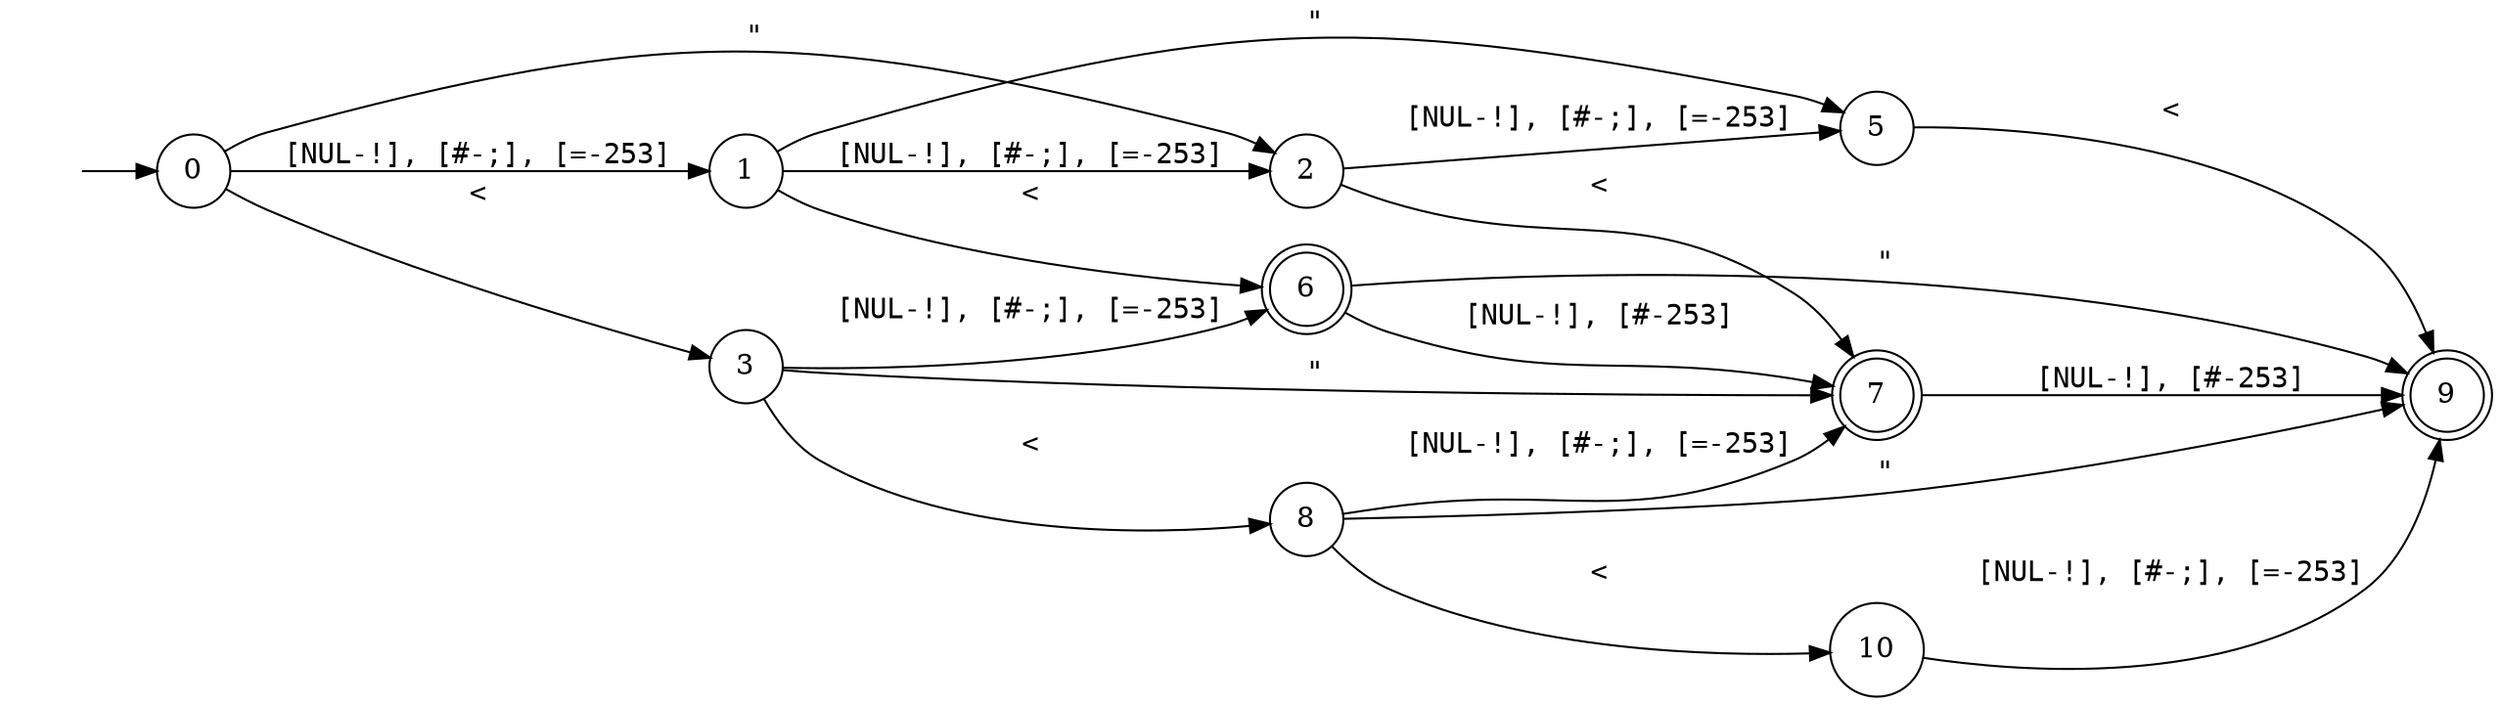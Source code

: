 digraph MONA_DFA {
 rankdir = LR;
 center = true;
 size = "700.5,1000.5";
 edge [fontname = Courier];
 node [height = .5, width = .5];
 node [shape = doublecircle]; 6; 7; 9;
 node [shape = circle]; 0; 1; 2; 3; 5; 8; 10;
 node [shape = box];
 init [shape = plaintext, label = ""];
 init -> 0;
 0 -> 1 [label=" [NUL-!], [#-;], [=-253]\n"];
 0 -> 2 [label=" \""];
 0 -> 3 [label=" <"];
 1 -> 2 [label=" [NUL-!], [#-;], [=-253]\n"];
 1 -> 5 [label=" \""];
 1 -> 6 [label=" <"];
 2 -> 5 [label=" [NUL-!], [#-;], [=-253]\n"];
 2 -> 7 [label=" <"];
 3 -> 6 [label=" [NUL-!], [#-;], [=-253]\n"];
 3 -> 7 [label=" \""];
 3 -> 8 [label=" <"];
 5 -> 9 [label=" <"];
 6 -> 7 [label=" [NUL-!], [#-253]"];
 6 -> 9 [label=" \""];
 7 -> 9 [label=" [NUL-!], [#-253]"];
 8 -> 7 [label=" [NUL-!], [#-;], [=-253]\n"];
 8 -> 9 [label=" \""];
 8 -> 10 [label=" <"];
 10 -> 9 [label=" [NUL-!], [#-;], [=-253]\n"];
}
